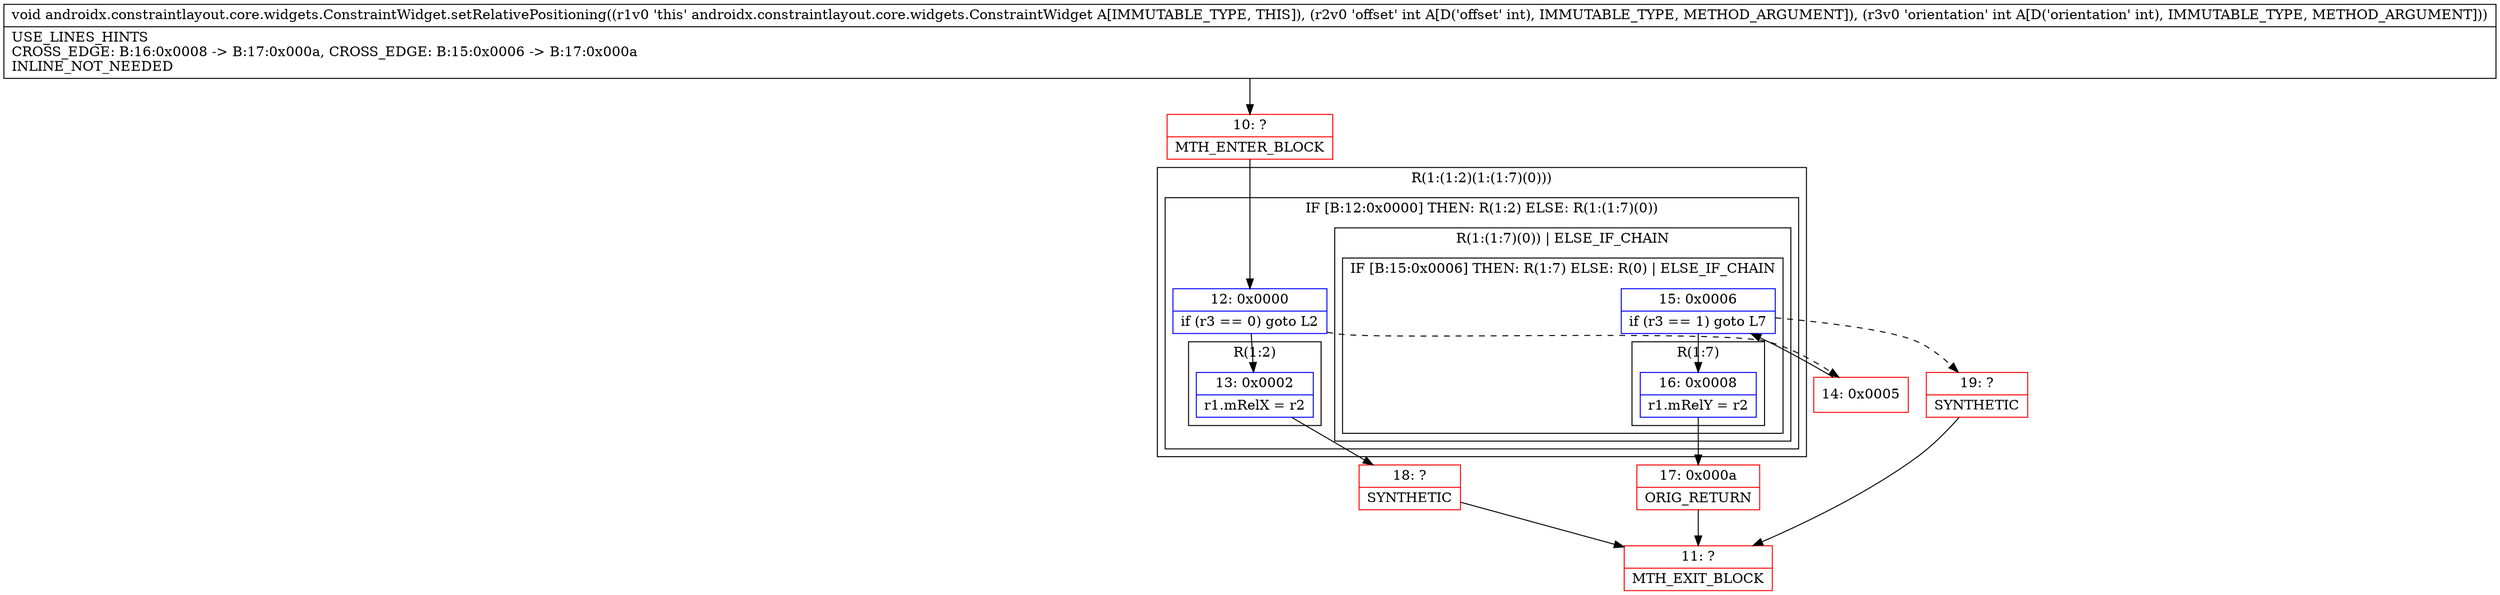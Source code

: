 digraph "CFG forandroidx.constraintlayout.core.widgets.ConstraintWidget.setRelativePositioning(II)V" {
subgraph cluster_Region_1667903713 {
label = "R(1:(1:2)(1:(1:7)(0)))";
node [shape=record,color=blue];
subgraph cluster_IfRegion_1325904622 {
label = "IF [B:12:0x0000] THEN: R(1:2) ELSE: R(1:(1:7)(0))";
node [shape=record,color=blue];
Node_12 [shape=record,label="{12\:\ 0x0000|if (r3 == 0) goto L2\l}"];
subgraph cluster_Region_1133905538 {
label = "R(1:2)";
node [shape=record,color=blue];
Node_13 [shape=record,label="{13\:\ 0x0002|r1.mRelX = r2\l}"];
}
subgraph cluster_Region_732743744 {
label = "R(1:(1:7)(0)) | ELSE_IF_CHAIN\l";
node [shape=record,color=blue];
subgraph cluster_IfRegion_435357932 {
label = "IF [B:15:0x0006] THEN: R(1:7) ELSE: R(0) | ELSE_IF_CHAIN\l";
node [shape=record,color=blue];
Node_15 [shape=record,label="{15\:\ 0x0006|if (r3 == 1) goto L7\l}"];
subgraph cluster_Region_1804687870 {
label = "R(1:7)";
node [shape=record,color=blue];
Node_16 [shape=record,label="{16\:\ 0x0008|r1.mRelY = r2\l}"];
}
subgraph cluster_Region_415297560 {
label = "R(0)";
node [shape=record,color=blue];
}
}
}
}
}
Node_10 [shape=record,color=red,label="{10\:\ ?|MTH_ENTER_BLOCK\l}"];
Node_18 [shape=record,color=red,label="{18\:\ ?|SYNTHETIC\l}"];
Node_11 [shape=record,color=red,label="{11\:\ ?|MTH_EXIT_BLOCK\l}"];
Node_14 [shape=record,color=red,label="{14\:\ 0x0005}"];
Node_17 [shape=record,color=red,label="{17\:\ 0x000a|ORIG_RETURN\l}"];
Node_19 [shape=record,color=red,label="{19\:\ ?|SYNTHETIC\l}"];
MethodNode[shape=record,label="{void androidx.constraintlayout.core.widgets.ConstraintWidget.setRelativePositioning((r1v0 'this' androidx.constraintlayout.core.widgets.ConstraintWidget A[IMMUTABLE_TYPE, THIS]), (r2v0 'offset' int A[D('offset' int), IMMUTABLE_TYPE, METHOD_ARGUMENT]), (r3v0 'orientation' int A[D('orientation' int), IMMUTABLE_TYPE, METHOD_ARGUMENT]))  | USE_LINES_HINTS\lCROSS_EDGE: B:16:0x0008 \-\> B:17:0x000a, CROSS_EDGE: B:15:0x0006 \-\> B:17:0x000a\lINLINE_NOT_NEEDED\l}"];
MethodNode -> Node_10;Node_12 -> Node_13;
Node_12 -> Node_14[style=dashed];
Node_13 -> Node_18;
Node_15 -> Node_16;
Node_15 -> Node_19[style=dashed];
Node_16 -> Node_17;
Node_10 -> Node_12;
Node_18 -> Node_11;
Node_14 -> Node_15;
Node_17 -> Node_11;
Node_19 -> Node_11;
}

